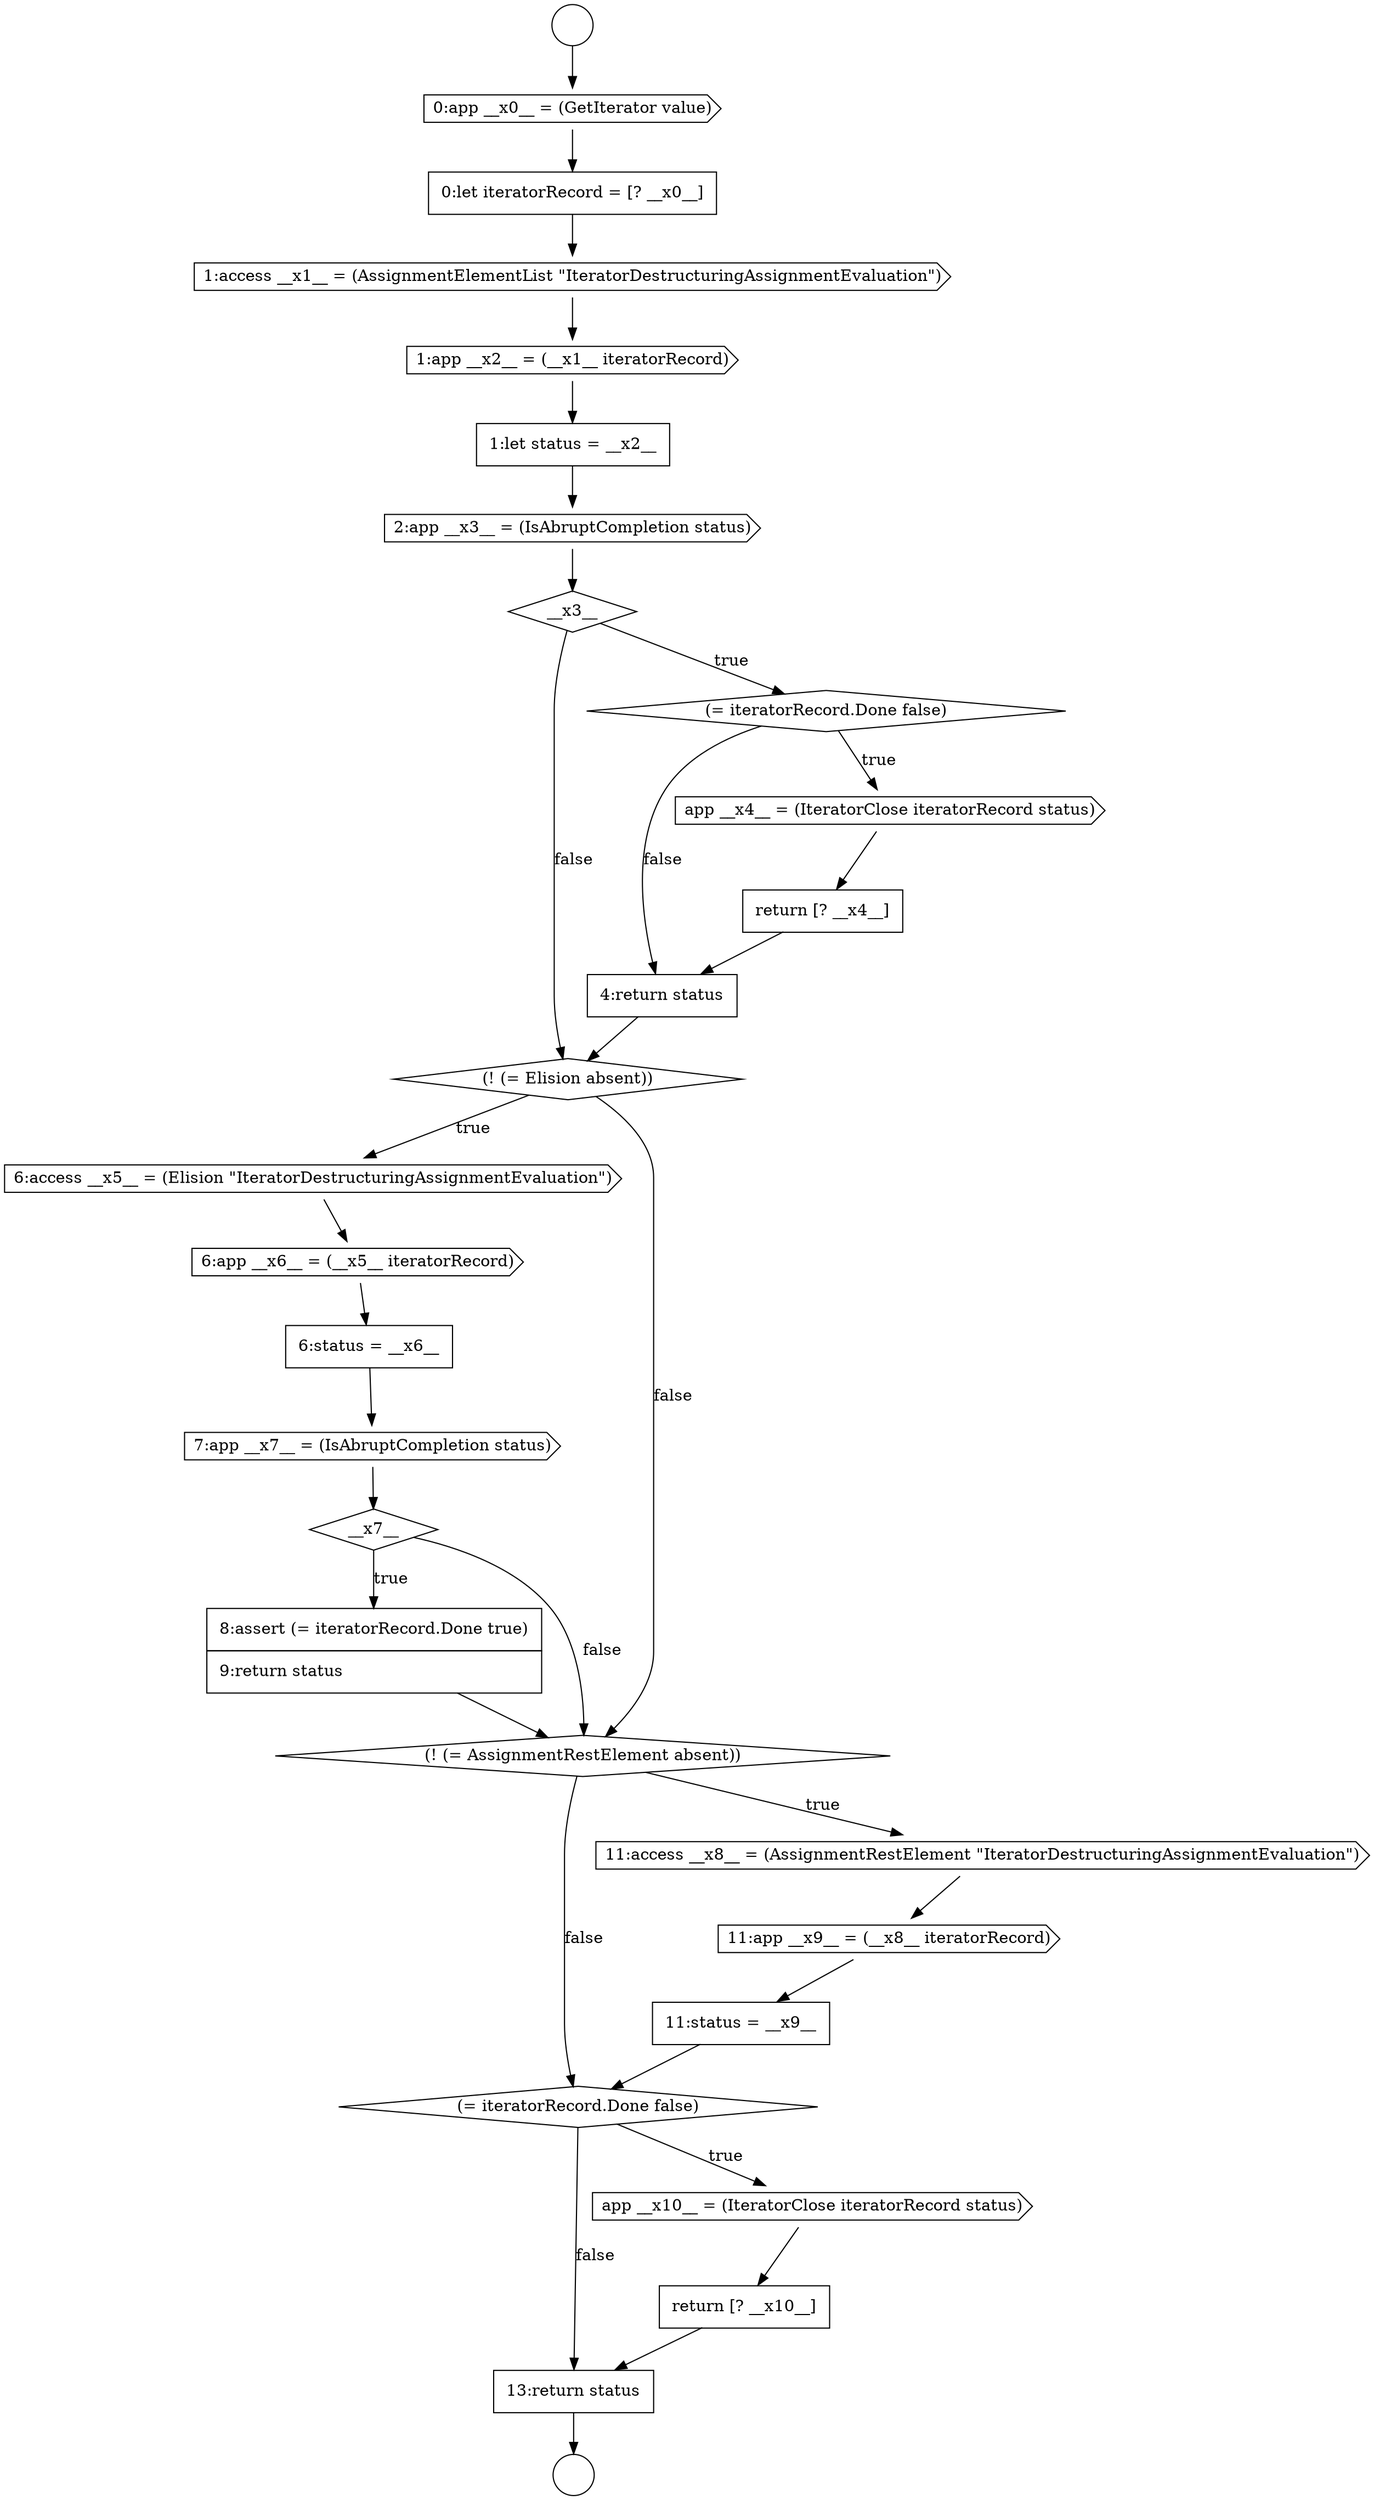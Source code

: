 digraph {
  node5878 [shape=diamond, label=<<font color="black">__x7__</font>> color="black" fillcolor="white" style=filled]
  node5874 [shape=cds, label=<<font color="black">6:access __x5__ = (Elision &quot;IteratorDestructuringAssignmentEvaluation&quot;)</font>> color="black" fillcolor="white" style=filled]
  node5883 [shape=none, margin=0, label=<<font color="black">
    <table border="0" cellborder="1" cellspacing="0" cellpadding="10">
      <tr><td align="left">11:status = __x9__</td></tr>
    </table>
  </font>> color="black" fillcolor="white" style=filled]
  node5861 [shape=circle label=" " color="black" fillcolor="white" style=filled]
  node5879 [shape=none, margin=0, label=<<font color="black">
    <table border="0" cellborder="1" cellspacing="0" cellpadding="10">
      <tr><td align="left">8:assert (= iteratorRecord.Done true)</td></tr>
      <tr><td align="left">9:return status</td></tr>
    </table>
  </font>> color="black" fillcolor="white" style=filled]
  node5865 [shape=cds, label=<<font color="black">1:app __x2__ = (__x1__ iteratorRecord)</font>> color="black" fillcolor="white" style=filled]
  node5882 [shape=cds, label=<<font color="black">11:app __x9__ = (__x8__ iteratorRecord)</font>> color="black" fillcolor="white" style=filled]
  node5876 [shape=none, margin=0, label=<<font color="black">
    <table border="0" cellborder="1" cellspacing="0" cellpadding="10">
      <tr><td align="left">6:status = __x6__</td></tr>
    </table>
  </font>> color="black" fillcolor="white" style=filled]
  node5871 [shape=none, margin=0, label=<<font color="black">
    <table border="0" cellborder="1" cellspacing="0" cellpadding="10">
      <tr><td align="left">return [? __x4__]</td></tr>
    </table>
  </font>> color="black" fillcolor="white" style=filled]
  node5884 [shape=diamond, label=<<font color="black">(= iteratorRecord.Done false)</font>> color="black" fillcolor="white" style=filled]
  node5867 [shape=cds, label=<<font color="black">2:app __x3__ = (IsAbruptCompletion status)</font>> color="black" fillcolor="white" style=filled]
  node5877 [shape=cds, label=<<font color="black">7:app __x7__ = (IsAbruptCompletion status)</font>> color="black" fillcolor="white" style=filled]
  node5868 [shape=diamond, label=<<font color="black">__x3__</font>> color="black" fillcolor="white" style=filled]
  node5866 [shape=none, margin=0, label=<<font color="black">
    <table border="0" cellborder="1" cellspacing="0" cellpadding="10">
      <tr><td align="left">1:let status = __x2__</td></tr>
    </table>
  </font>> color="black" fillcolor="white" style=filled]
  node5875 [shape=cds, label=<<font color="black">6:app __x6__ = (__x5__ iteratorRecord)</font>> color="black" fillcolor="white" style=filled]
  node5862 [shape=cds, label=<<font color="black">0:app __x0__ = (GetIterator value)</font>> color="black" fillcolor="white" style=filled]
  node5887 [shape=none, margin=0, label=<<font color="black">
    <table border="0" cellborder="1" cellspacing="0" cellpadding="10">
      <tr><td align="left">13:return status</td></tr>
    </table>
  </font>> color="black" fillcolor="white" style=filled]
  node5872 [shape=none, margin=0, label=<<font color="black">
    <table border="0" cellborder="1" cellspacing="0" cellpadding="10">
      <tr><td align="left">4:return status</td></tr>
    </table>
  </font>> color="black" fillcolor="white" style=filled]
  node5870 [shape=cds, label=<<font color="black">app __x4__ = (IteratorClose iteratorRecord status)</font>> color="black" fillcolor="white" style=filled]
  node5880 [shape=diamond, label=<<font color="black">(! (= AssignmentRestElement absent))</font>> color="black" fillcolor="white" style=filled]
  node5863 [shape=none, margin=0, label=<<font color="black">
    <table border="0" cellborder="1" cellspacing="0" cellpadding="10">
      <tr><td align="left">0:let iteratorRecord = [? __x0__]</td></tr>
    </table>
  </font>> color="black" fillcolor="white" style=filled]
  node5885 [shape=cds, label=<<font color="black">app __x10__ = (IteratorClose iteratorRecord status)</font>> color="black" fillcolor="white" style=filled]
  node5886 [shape=none, margin=0, label=<<font color="black">
    <table border="0" cellborder="1" cellspacing="0" cellpadding="10">
      <tr><td align="left">return [? __x10__]</td></tr>
    </table>
  </font>> color="black" fillcolor="white" style=filled]
  node5881 [shape=cds, label=<<font color="black">11:access __x8__ = (AssignmentRestElement &quot;IteratorDestructuringAssignmentEvaluation&quot;)</font>> color="black" fillcolor="white" style=filled]
  node5873 [shape=diamond, label=<<font color="black">(! (= Elision absent))</font>> color="black" fillcolor="white" style=filled]
  node5860 [shape=circle label=" " color="black" fillcolor="white" style=filled]
  node5869 [shape=diamond, label=<<font color="black">(= iteratorRecord.Done false)</font>> color="black" fillcolor="white" style=filled]
  node5864 [shape=cds, label=<<font color="black">1:access __x1__ = (AssignmentElementList &quot;IteratorDestructuringAssignmentEvaluation&quot;)</font>> color="black" fillcolor="white" style=filled]
  node5867 -> node5868 [ color="black"]
  node5869 -> node5870 [label=<<font color="black">true</font>> color="black"]
  node5869 -> node5872 [label=<<font color="black">false</font>> color="black"]
  node5878 -> node5879 [label=<<font color="black">true</font>> color="black"]
  node5878 -> node5880 [label=<<font color="black">false</font>> color="black"]
  node5881 -> node5882 [ color="black"]
  node5883 -> node5884 [ color="black"]
  node5886 -> node5887 [ color="black"]
  node5864 -> node5865 [ color="black"]
  node5860 -> node5862 [ color="black"]
  node5863 -> node5864 [ color="black"]
  node5880 -> node5881 [label=<<font color="black">true</font>> color="black"]
  node5880 -> node5884 [label=<<font color="black">false</font>> color="black"]
  node5866 -> node5867 [ color="black"]
  node5876 -> node5877 [ color="black"]
  node5882 -> node5883 [ color="black"]
  node5865 -> node5866 [ color="black"]
  node5871 -> node5872 [ color="black"]
  node5873 -> node5874 [label=<<font color="black">true</font>> color="black"]
  node5873 -> node5880 [label=<<font color="black">false</font>> color="black"]
  node5887 -> node5861 [ color="black"]
  node5874 -> node5875 [ color="black"]
  node5877 -> node5878 [ color="black"]
  node5862 -> node5863 [ color="black"]
  node5884 -> node5885 [label=<<font color="black">true</font>> color="black"]
  node5884 -> node5887 [label=<<font color="black">false</font>> color="black"]
  node5875 -> node5876 [ color="black"]
  node5868 -> node5869 [label=<<font color="black">true</font>> color="black"]
  node5868 -> node5873 [label=<<font color="black">false</font>> color="black"]
  node5872 -> node5873 [ color="black"]
  node5870 -> node5871 [ color="black"]
  node5885 -> node5886 [ color="black"]
  node5879 -> node5880 [ color="black"]
}
